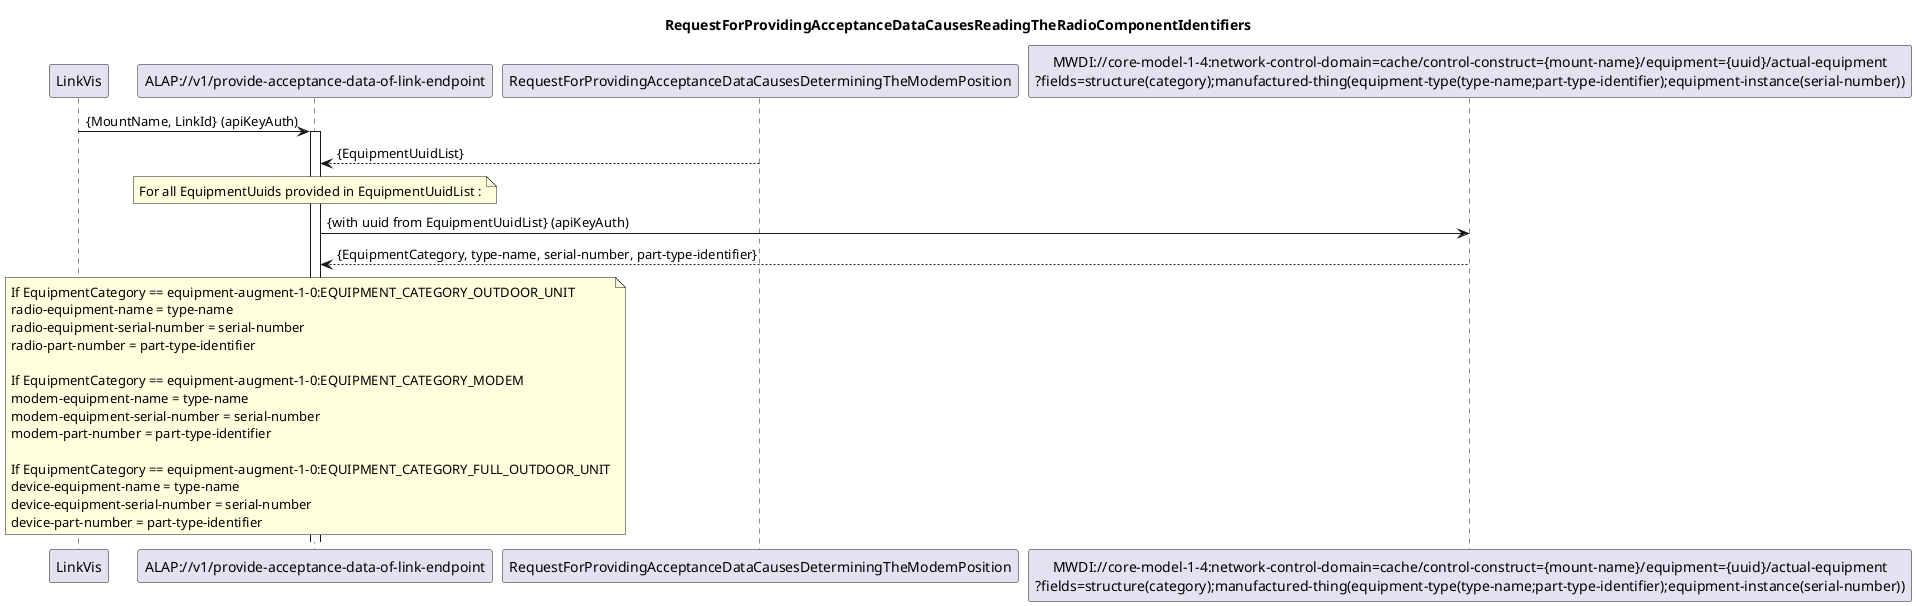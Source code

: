 @startuml 152_radioComponentIdentifiers
skinparam responseMessageBelowArrow true

title
RequestForProvidingAcceptanceDataCausesReadingTheRadioComponentIdentifiers
end title

participant "LinkVis" as LinkVis
participant "ALAP://v1/provide-acceptance-data-of-link-endpoint" as ALAP
participant "RequestForProvidingAcceptanceDataCausesDeterminingTheModemPosition" as EquipmentUuid
participant "MWDI://core-model-1-4:network-control-domain=cache/control-construct={mount-name}/equipment={uuid}/actual-equipment\n?fields=structure(category);manufactured-thing(equipment-type(type-name;part-type-identifier);equipment-instance(serial-number))" as RadioComponentIdentifiers

LinkVis -> ALAP: {MountName, LinkId} (apiKeyAuth)
activate ALAP

EquipmentUuid --> ALAP: {EquipmentUuidList}

note over ALAP
For all EquipmentUuids provided in EquipmentUuidList :
end note

ALAP -> RadioComponentIdentifiers: {with uuid from EquipmentUuidList} (apiKeyAuth)
RadioComponentIdentifiers --> ALAP: {EquipmentCategory, type-name, serial-number, part-type-identifier}

note over ALAP
If EquipmentCategory == equipment-augment-1-0:EQUIPMENT_CATEGORY_OUTDOOR_UNIT
radio-equipment-name = type-name
radio-equipment-serial-number = serial-number
radio-part-number = part-type-identifier

If EquipmentCategory == equipment-augment-1-0:EQUIPMENT_CATEGORY_MODEM
modem-equipment-name = type-name
modem-equipment-serial-number = serial-number
modem-part-number = part-type-identifier

If EquipmentCategory == equipment-augment-1-0:EQUIPMENT_CATEGORY_FULL_OUTDOOR_UNIT
device-equipment-name = type-name
device-equipment-serial-number = serial-number
device-part-number = part-type-identifier
end note

@enduml